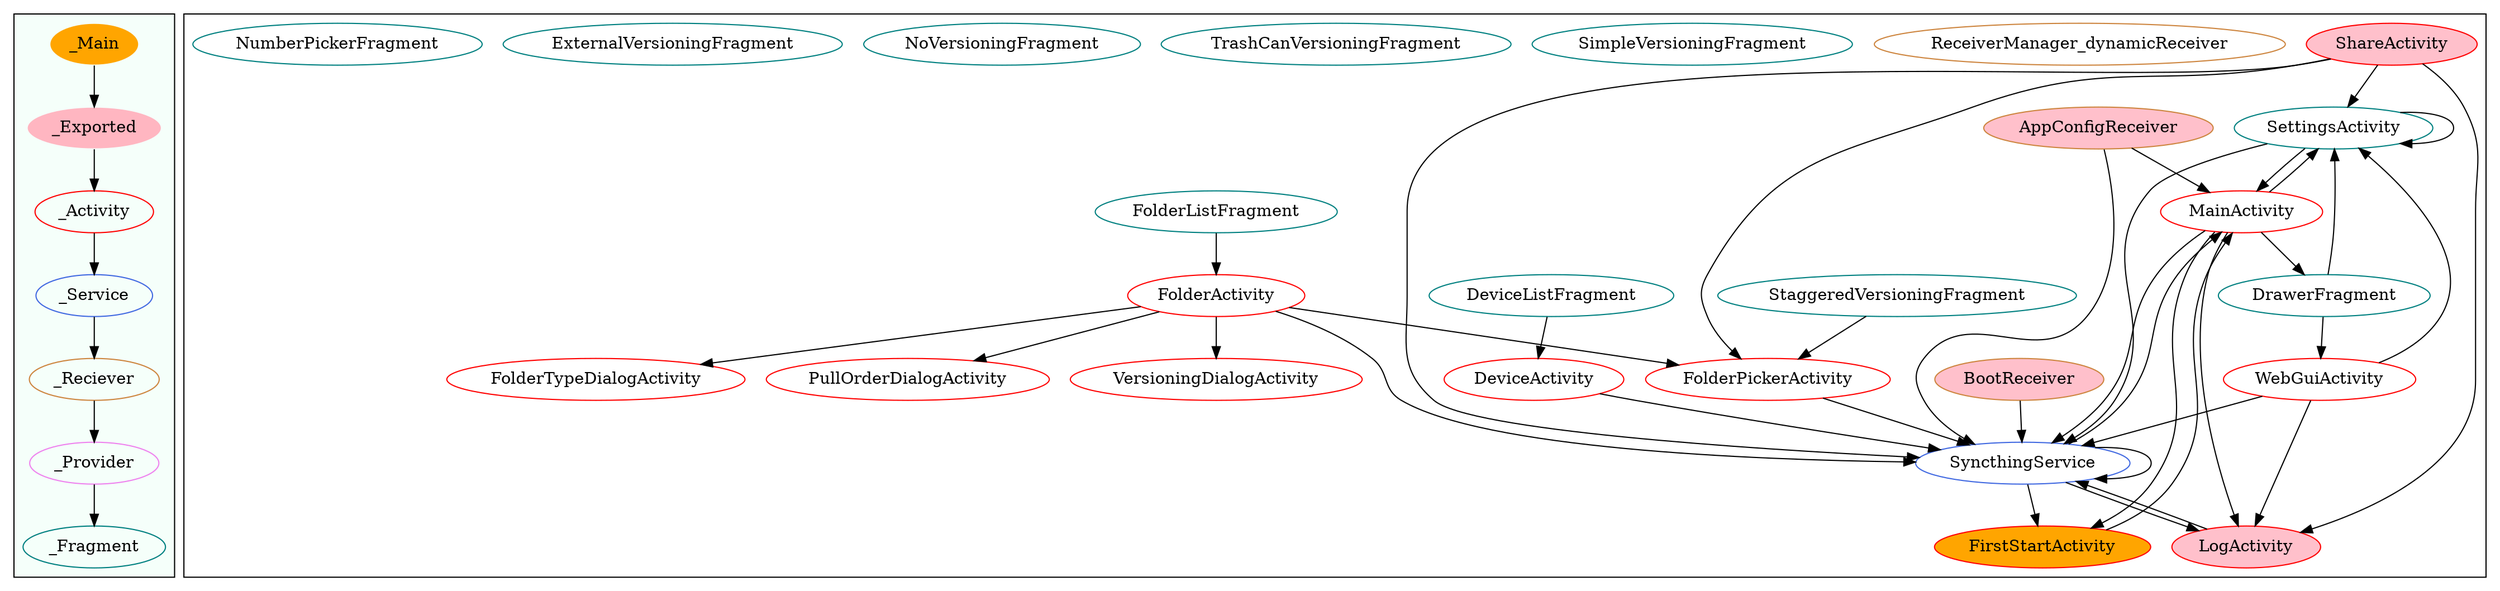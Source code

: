 digraph G {
subgraph cluster_legend{ 
bgcolor=mintcream;
_Activity[color = red];
_Service[color = royalblue];
_Provider[color = violet];
_Reciever[color = peru];
_Fragment[color = teal];
_Main[style=filled, fillcolor=orange, color = mintcream];
_Exported[style=filled, fillcolor=lightpink, color = mintcream];
_Main -> _Exported -> _Activity -> _Service -> _Reciever -> _Provider -> _Fragment; 
}
subgraph cluster_component{ 
ShareActivity[style=filled, fillcolor=pink, color = red];
SettingsActivity[color = red];
PullOrderDialogActivity[color = red];
MainActivity[color = red];
FolderPickerActivity[color = red];
VersioningDialogActivity[color = red];
WebGuiActivity[color = red];
DeviceActivity[color = red];
FolderTypeDialogActivity[color = red];
FolderActivity[color = red];
FirstStartActivity[style=filled, fillcolor=orange, color = red];
LogActivity[style=filled, fillcolor=pink, color = red];
SyncthingService[color = royalblue];
AppConfigReceiver[style=filled, fillcolor=pink, color = peru];
BootReceiver[style=filled, fillcolor=pink, color = peru];
ReceiverManager_dynamicReceiver[color = peru];
SimpleVersioningFragment[color = teal];
StaggeredVersioningFragment[color = teal];
TrashCanVersioningFragment[color = teal];
NoVersioningFragment[color = teal];
DeviceListFragment[color = teal];
ExternalVersioningFragment[color = teal];
FolderListFragment[color = teal];
NumberPickerFragment[color = teal];
SettingsActivity[color = teal];
DrawerFragment[color = teal];
StaggeredVersioningFragment->FolderPickerActivity;
FolderPickerActivity->SyncthingService;
FolderListFragment->FolderActivity;
BootReceiver->SyncthingService;
LogActivity->SyncthingService;
ShareActivity->LogActivity;
ShareActivity->SettingsActivity;
ShareActivity->FolderPickerActivity;
ShareActivity->SyncthingService;
SettingsActivity->SyncthingService;
SettingsActivity->MainActivity;
SettingsActivity->SettingsActivity;
MainActivity->LogActivity;
MainActivity->SyncthingService;
MainActivity->FirstStartActivity;
MainActivity->SettingsActivity;
MainActivity->DrawerFragment;
SyncthingService->SyncthingService;
SyncthingService->LogActivity;
SyncthingService->MainActivity;
SyncthingService->FirstStartActivity;
WebGuiActivity->LogActivity;
WebGuiActivity->SettingsActivity;
WebGuiActivity->SyncthingService;
DeviceListFragment->DeviceActivity;
DeviceActivity->SyncthingService;
FolderActivity->PullOrderDialogActivity;
FolderActivity->FolderPickerActivity;
FolderActivity->VersioningDialogActivity;
FolderActivity->FolderTypeDialogActivity;
FolderActivity->SyncthingService;
FirstStartActivity->MainActivity;
AppConfigReceiver->MainActivity;
AppConfigReceiver->SyncthingService;
DrawerFragment->WebGuiActivity;
DrawerFragment->SettingsActivity;
}
}
